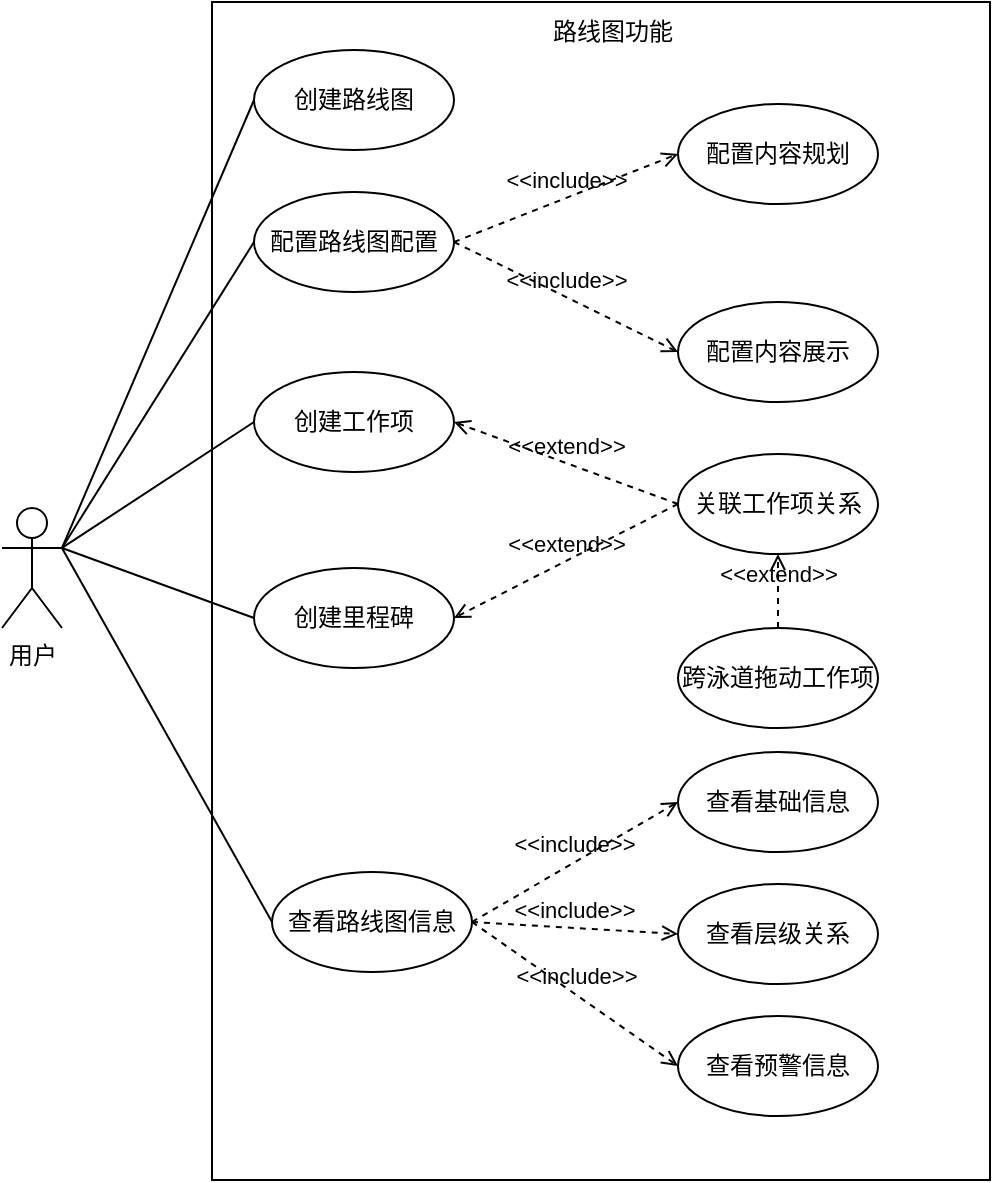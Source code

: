 <mxfile version="26.2.8">
  <diagram name="第 1 页" id="rlcm5lfefExAE8YrOiKz">
    <mxGraphModel dx="1236" dy="790" grid="0" gridSize="10" guides="1" tooltips="1" connect="1" arrows="1" fold="1" page="1" pageScale="1" pageWidth="827" pageHeight="1169" math="0" shadow="0">
      <root>
        <mxCell id="0" />
        <mxCell id="1" parent="0" />
        <mxCell id="Rl16lbnjKWnmfpAxJJmj-1" value="用户" style="shape=umlActor;verticalLabelPosition=bottom;verticalAlign=top;html=1;" parent="1" vertex="1">
          <mxGeometry x="108" y="318" width="30" height="60" as="geometry" />
        </mxCell>
        <mxCell id="Rl16lbnjKWnmfpAxJJmj-4" value="" style="rounded=0;whiteSpace=wrap;html=1;" parent="1" vertex="1">
          <mxGeometry x="213" y="65" width="389" height="589" as="geometry" />
        </mxCell>
        <mxCell id="Rl16lbnjKWnmfpAxJJmj-5" value="路线图功能" style="text;html=1;align=center;verticalAlign=middle;whiteSpace=wrap;rounded=0;" parent="1" vertex="1">
          <mxGeometry x="364" y="65" width="99" height="30" as="geometry" />
        </mxCell>
        <mxCell id="Rl16lbnjKWnmfpAxJJmj-7" value="配置路线图配置" style="ellipse;whiteSpace=wrap;html=1;" parent="1" vertex="1">
          <mxGeometry x="234" y="160" width="100" height="50" as="geometry" />
        </mxCell>
        <mxCell id="Rl16lbnjKWnmfpAxJJmj-12" value="创建路线图" style="ellipse;whiteSpace=wrap;html=1;" parent="1" vertex="1">
          <mxGeometry x="234" y="89" width="100" height="50" as="geometry" />
        </mxCell>
        <mxCell id="Rl16lbnjKWnmfpAxJJmj-13" value="创建工作项" style="ellipse;whiteSpace=wrap;html=1;" parent="1" vertex="1">
          <mxGeometry x="234" y="250" width="100" height="50" as="geometry" />
        </mxCell>
        <mxCell id="Rl16lbnjKWnmfpAxJJmj-14" value="查看路线图信息" style="ellipse;whiteSpace=wrap;html=1;" parent="1" vertex="1">
          <mxGeometry x="243" y="500" width="100" height="50" as="geometry" />
        </mxCell>
        <mxCell id="Rl16lbnjKWnmfpAxJJmj-15" value="关联工作项关系" style="ellipse;whiteSpace=wrap;html=1;" parent="1" vertex="1">
          <mxGeometry x="446" y="291" width="100" height="50" as="geometry" />
        </mxCell>
        <mxCell id="Rl16lbnjKWnmfpAxJJmj-17" value="配置内容规划" style="ellipse;whiteSpace=wrap;html=1;" parent="1" vertex="1">
          <mxGeometry x="446" y="116" width="100" height="50" as="geometry" />
        </mxCell>
        <mxCell id="Rl16lbnjKWnmfpAxJJmj-18" value="配置内容展示" style="ellipse;whiteSpace=wrap;html=1;" parent="1" vertex="1">
          <mxGeometry x="446" y="215" width="100" height="50" as="geometry" />
        </mxCell>
        <mxCell id="Rl16lbnjKWnmfpAxJJmj-19" value="查看预警信息" style="ellipse;whiteSpace=wrap;html=1;" parent="1" vertex="1">
          <mxGeometry x="446" y="572" width="100" height="50" as="geometry" />
        </mxCell>
        <mxCell id="Rl16lbnjKWnmfpAxJJmj-20" value="查看层级关系" style="ellipse;whiteSpace=wrap;html=1;" parent="1" vertex="1">
          <mxGeometry x="446" y="506" width="100" height="50" as="geometry" />
        </mxCell>
        <mxCell id="Rl16lbnjKWnmfpAxJJmj-21" value="查看基础信息" style="ellipse;whiteSpace=wrap;html=1;" parent="1" vertex="1">
          <mxGeometry x="446" y="440" width="100" height="50" as="geometry" />
        </mxCell>
        <mxCell id="Rl16lbnjKWnmfpAxJJmj-22" value="创建里程碑" style="ellipse;whiteSpace=wrap;html=1;" parent="1" vertex="1">
          <mxGeometry x="234" y="348" width="100" height="50" as="geometry" />
        </mxCell>
        <mxCell id="Rl16lbnjKWnmfpAxJJmj-23" value="&amp;lt;&amp;lt;include&amp;gt;&amp;gt;" style="html=1;verticalAlign=bottom;labelBackgroundColor=none;endArrow=open;endFill=0;dashed=1;rounded=0;exitX=1;exitY=0.5;exitDx=0;exitDy=0;entryX=0;entryY=0.5;entryDx=0;entryDy=0;" parent="1" source="Rl16lbnjKWnmfpAxJJmj-7" target="Rl16lbnjKWnmfpAxJJmj-17" edge="1">
          <mxGeometry width="160" relative="1" as="geometry">
            <mxPoint x="377" y="279" as="sourcePoint" />
            <mxPoint x="476" y="277" as="targetPoint" />
          </mxGeometry>
        </mxCell>
        <mxCell id="Rl16lbnjKWnmfpAxJJmj-24" value="&amp;lt;&amp;lt;include&amp;gt;&amp;gt;" style="html=1;verticalAlign=bottom;labelBackgroundColor=none;endArrow=open;endFill=0;dashed=1;rounded=0;exitX=1;exitY=0.5;exitDx=0;exitDy=0;entryX=0;entryY=0.5;entryDx=0;entryDy=0;" parent="1" source="Rl16lbnjKWnmfpAxJJmj-7" target="Rl16lbnjKWnmfpAxJJmj-18" edge="1">
          <mxGeometry width="160" relative="1" as="geometry">
            <mxPoint x="344" y="189" as="sourcePoint" />
            <mxPoint x="451" y="137" as="targetPoint" />
          </mxGeometry>
        </mxCell>
        <mxCell id="Rl16lbnjKWnmfpAxJJmj-25" value="&amp;lt;&amp;lt;include&amp;gt;&amp;gt;" style="html=1;verticalAlign=bottom;labelBackgroundColor=none;endArrow=open;endFill=0;dashed=1;rounded=0;exitX=1;exitY=0.5;exitDx=0;exitDy=0;entryX=0;entryY=0.5;entryDx=0;entryDy=0;" parent="1" source="Rl16lbnjKWnmfpAxJJmj-14" target="Rl16lbnjKWnmfpAxJJmj-21" edge="1">
          <mxGeometry width="160" relative="1" as="geometry">
            <mxPoint x="344" y="189" as="sourcePoint" />
            <mxPoint x="456" y="204" as="targetPoint" />
          </mxGeometry>
        </mxCell>
        <mxCell id="Rl16lbnjKWnmfpAxJJmj-26" value="&amp;lt;&amp;lt;include&amp;gt;&amp;gt;" style="html=1;verticalAlign=bottom;labelBackgroundColor=none;endArrow=open;endFill=0;dashed=1;rounded=0;exitX=1;exitY=0.5;exitDx=0;exitDy=0;entryX=0;entryY=0.5;entryDx=0;entryDy=0;" parent="1" source="Rl16lbnjKWnmfpAxJJmj-14" target="Rl16lbnjKWnmfpAxJJmj-20" edge="1">
          <mxGeometry width="160" relative="1" as="geometry">
            <mxPoint x="344" y="520" as="sourcePoint" />
            <mxPoint x="440" y="474" as="targetPoint" />
          </mxGeometry>
        </mxCell>
        <mxCell id="Rl16lbnjKWnmfpAxJJmj-27" value="&amp;lt;&amp;lt;include&amp;gt;&amp;gt;" style="html=1;verticalAlign=bottom;labelBackgroundColor=none;endArrow=open;endFill=0;dashed=1;rounded=0;exitX=1;exitY=0.5;exitDx=0;exitDy=0;entryX=0;entryY=0.5;entryDx=0;entryDy=0;" parent="1" source="Rl16lbnjKWnmfpAxJJmj-14" target="Rl16lbnjKWnmfpAxJJmj-19" edge="1">
          <mxGeometry width="160" relative="1" as="geometry">
            <mxPoint x="344" y="520" as="sourcePoint" />
            <mxPoint x="442" y="540" as="targetPoint" />
          </mxGeometry>
        </mxCell>
        <mxCell id="Rl16lbnjKWnmfpAxJJmj-28" value="&amp;lt;&amp;lt;extend&amp;gt;&amp;gt;" style="html=1;verticalAlign=bottom;labelBackgroundColor=none;endArrow=open;endFill=0;dashed=1;rounded=0;exitX=0;exitY=0.5;exitDx=0;exitDy=0;entryX=1;entryY=0.5;entryDx=0;entryDy=0;" parent="1" source="Rl16lbnjKWnmfpAxJJmj-15" target="Rl16lbnjKWnmfpAxJJmj-13" edge="1">
          <mxGeometry width="160" relative="1" as="geometry">
            <mxPoint x="492" y="404" as="sourcePoint" />
            <mxPoint x="332" y="404" as="targetPoint" />
          </mxGeometry>
        </mxCell>
        <mxCell id="Rl16lbnjKWnmfpAxJJmj-29" value="&amp;lt;&amp;lt;extend&amp;gt;&amp;gt;" style="html=1;verticalAlign=bottom;labelBackgroundColor=none;endArrow=open;endFill=0;dashed=1;rounded=0;exitX=0;exitY=0.5;exitDx=0;exitDy=0;entryX=1;entryY=0.5;entryDx=0;entryDy=0;" parent="1" source="Rl16lbnjKWnmfpAxJJmj-15" target="Rl16lbnjKWnmfpAxJJmj-22" edge="1">
          <mxGeometry width="160" relative="1" as="geometry">
            <mxPoint x="456" y="303" as="sourcePoint" />
            <mxPoint x="344" y="264" as="targetPoint" />
          </mxGeometry>
        </mxCell>
        <mxCell id="Rl16lbnjKWnmfpAxJJmj-30" value="跨泳道拖动工作项" style="ellipse;whiteSpace=wrap;html=1;" parent="1" vertex="1">
          <mxGeometry x="446" y="378" width="100" height="50" as="geometry" />
        </mxCell>
        <mxCell id="Rl16lbnjKWnmfpAxJJmj-31" value="&amp;lt;&amp;lt;extend&amp;gt;&amp;gt;" style="html=1;verticalAlign=bottom;labelBackgroundColor=none;endArrow=open;endFill=0;dashed=1;rounded=0;exitX=0.5;exitY=0;exitDx=0;exitDy=0;entryX=0.5;entryY=1;entryDx=0;entryDy=0;" parent="1" source="Rl16lbnjKWnmfpAxJJmj-30" target="Rl16lbnjKWnmfpAxJJmj-15" edge="1">
          <mxGeometry width="160" relative="1" as="geometry">
            <mxPoint x="456" y="326" as="sourcePoint" />
            <mxPoint x="344" y="383" as="targetPoint" />
          </mxGeometry>
        </mxCell>
        <mxCell id="Rl16lbnjKWnmfpAxJJmj-33" value="" style="endArrow=none;html=1;rounded=0;exitX=1;exitY=0.333;exitDx=0;exitDy=0;exitPerimeter=0;entryX=0;entryY=0.5;entryDx=0;entryDy=0;" parent="1" source="Rl16lbnjKWnmfpAxJJmj-1" target="Rl16lbnjKWnmfpAxJJmj-12" edge="1">
          <mxGeometry width="50" height="50" relative="1" as="geometry">
            <mxPoint x="387" y="429" as="sourcePoint" />
            <mxPoint x="437" y="379" as="targetPoint" />
          </mxGeometry>
        </mxCell>
        <mxCell id="Rl16lbnjKWnmfpAxJJmj-34" value="" style="endArrow=none;html=1;rounded=0;exitX=1;exitY=0.333;exitDx=0;exitDy=0;exitPerimeter=0;entryX=0;entryY=0.5;entryDx=0;entryDy=0;" parent="1" source="Rl16lbnjKWnmfpAxJJmj-1" target="Rl16lbnjKWnmfpAxJJmj-7" edge="1">
          <mxGeometry width="50" height="50" relative="1" as="geometry">
            <mxPoint x="148" y="348" as="sourcePoint" />
            <mxPoint x="244" y="124" as="targetPoint" />
          </mxGeometry>
        </mxCell>
        <mxCell id="Rl16lbnjKWnmfpAxJJmj-35" value="" style="endArrow=none;html=1;rounded=0;exitX=1;exitY=0.333;exitDx=0;exitDy=0;exitPerimeter=0;entryX=0;entryY=0.5;entryDx=0;entryDy=0;" parent="1" source="Rl16lbnjKWnmfpAxJJmj-1" target="Rl16lbnjKWnmfpAxJJmj-13" edge="1">
          <mxGeometry width="50" height="50" relative="1" as="geometry">
            <mxPoint x="158" y="358" as="sourcePoint" />
            <mxPoint x="254" y="134" as="targetPoint" />
          </mxGeometry>
        </mxCell>
        <mxCell id="Rl16lbnjKWnmfpAxJJmj-36" value="" style="endArrow=none;html=1;rounded=0;exitX=1;exitY=0.333;exitDx=0;exitDy=0;exitPerimeter=0;entryX=0;entryY=0.5;entryDx=0;entryDy=0;" parent="1" source="Rl16lbnjKWnmfpAxJJmj-1" target="Rl16lbnjKWnmfpAxJJmj-22" edge="1">
          <mxGeometry width="50" height="50" relative="1" as="geometry">
            <mxPoint x="168" y="368" as="sourcePoint" />
            <mxPoint x="264" y="144" as="targetPoint" />
          </mxGeometry>
        </mxCell>
        <mxCell id="Rl16lbnjKWnmfpAxJJmj-37" value="" style="endArrow=none;html=1;rounded=0;exitX=1;exitY=0.333;exitDx=0;exitDy=0;exitPerimeter=0;entryX=0;entryY=0.5;entryDx=0;entryDy=0;" parent="1" source="Rl16lbnjKWnmfpAxJJmj-1" target="Rl16lbnjKWnmfpAxJJmj-14" edge="1">
          <mxGeometry width="50" height="50" relative="1" as="geometry">
            <mxPoint x="178" y="378" as="sourcePoint" />
            <mxPoint x="274" y="154" as="targetPoint" />
          </mxGeometry>
        </mxCell>
      </root>
    </mxGraphModel>
  </diagram>
</mxfile>

